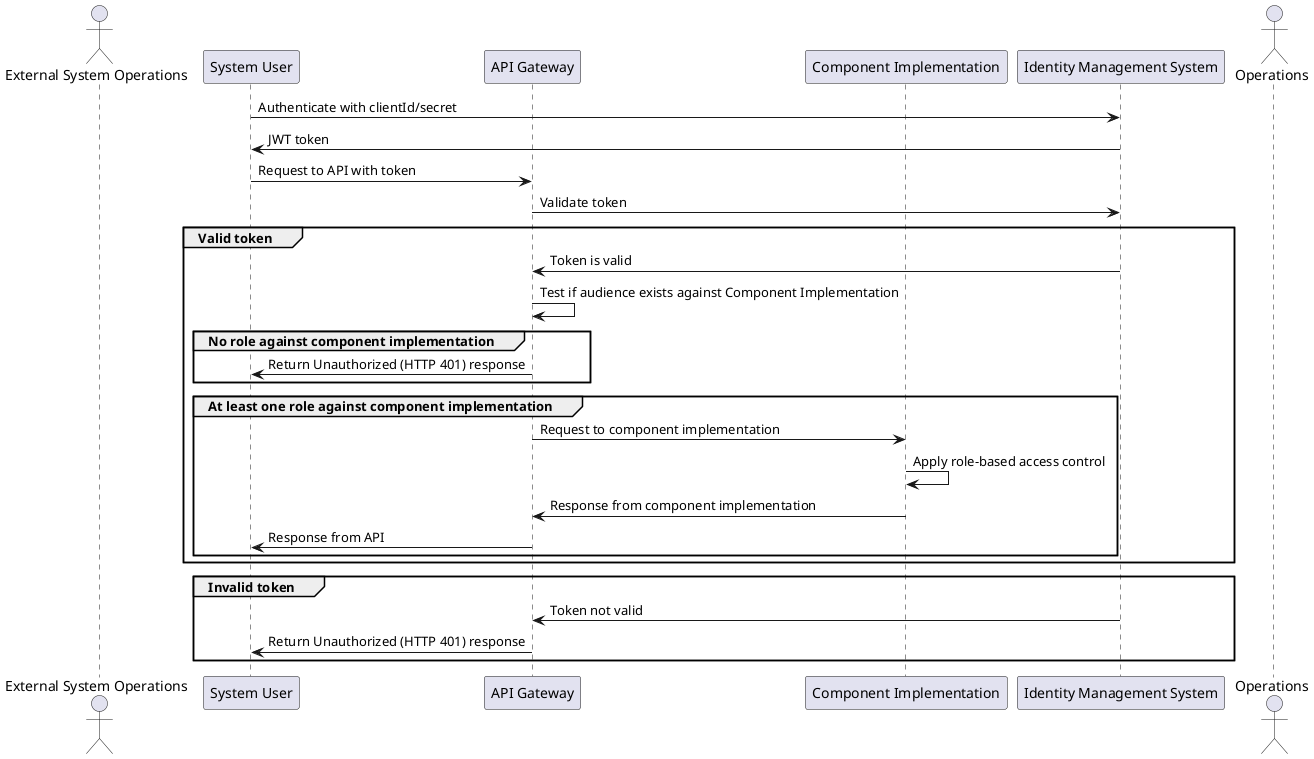 @startuml

actor externalSystemOperations as "External System Operations"
participant SystemUser as "System User"
participant APIGateway as "API Gateway"
participant ComponentImplementation as "Component Implementation"
participant IdentityManagementSystem as "Identity Management System"
actor Operations

SystemUser -> IdentityManagementSystem : Authenticate with clientId/secret
SystemUser <- IdentityManagementSystem : JWT token

SystemUser -> APIGateway : Request to API with token
APIGateway -> IdentityManagementSystem: Validate token

group Valid token
    APIGateway <- IdentityManagementSystem: Token is valid
    APIGateway -> APIGateway: Test if audience exists against Component Implementation
    group No role against component implementation
        APIGateway -> SystemUser : Return Unauthorized (HTTP 401) response
    end
    group At least one role against component implementation
        APIGateway -> ComponentImplementation: Request to component implementation
        ComponentImplementation -> ComponentImplementation: Apply role-based access control
        APIGateway <- ComponentImplementation: Response from component implementation
        SystemUser <- APIGateway : Response from API
    end
end

group Invalid token
    APIGateway <- IdentityManagementSystem: Token not valid
    APIGateway -> SystemUser : Return Unauthorized (HTTP 401) response
end


@enduml
